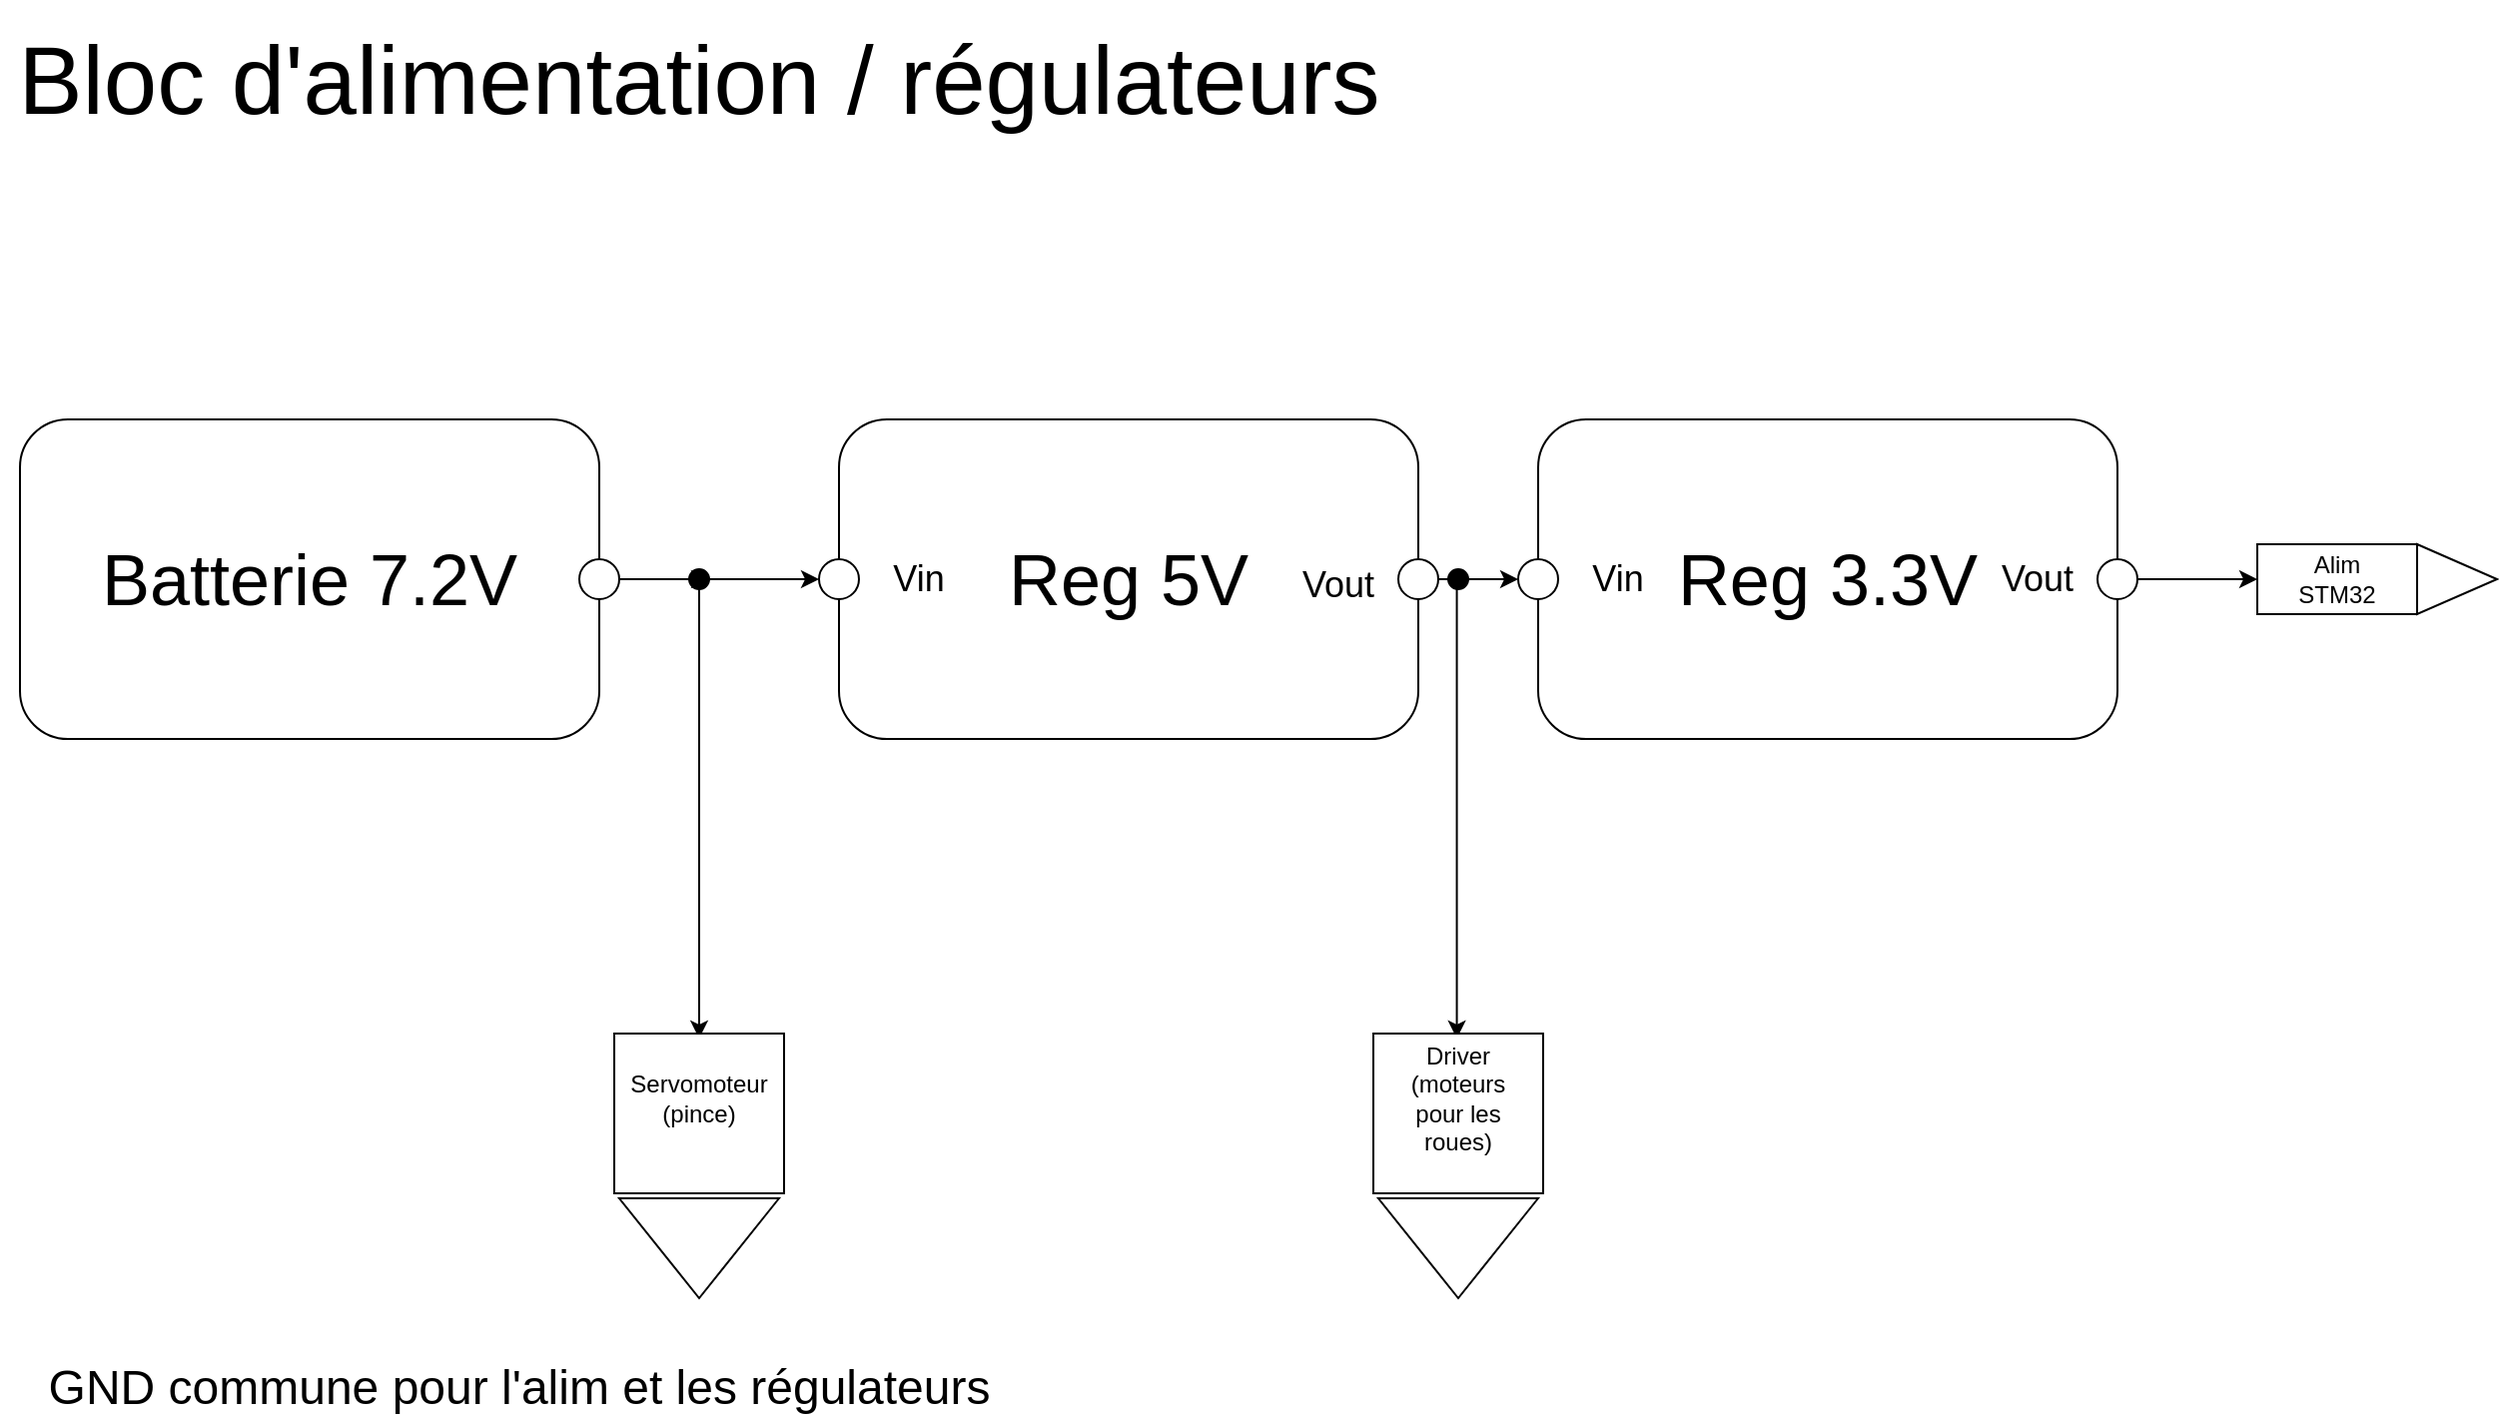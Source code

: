 <mxfile version="20.3.7" type="device"><diagram id="3C4BTzKw4mH43jC1ddBI" name="Page-1"><mxGraphModel dx="1826" dy="781" grid="1" gridSize="10" guides="1" tooltips="1" connect="1" arrows="1" fold="1" page="1" pageScale="1" pageWidth="1500" pageHeight="1169" math="0" shadow="0"><root><mxCell id="0"/><mxCell id="1" parent="0"/><mxCell id="SovU_W7qSeXK1-kQtaak-1" style="edgeStyle=orthogonalEdgeStyle;rounded=0;orthogonalLoop=1;jettySize=auto;html=1;entryX=0;entryY=0.5;entryDx=0;entryDy=0;startArrow=none;" parent="1" source="SovU_W7qSeXK1-kQtaak-20" target="SovU_W7qSeXK1-kQtaak-5" edge="1"><mxGeometry relative="1" as="geometry"/></mxCell><mxCell id="SovU_W7qSeXK1-kQtaak-2" value="" style="rounded=1;whiteSpace=wrap;html=1;" parent="1" vertex="1"><mxGeometry x="40" y="230" width="290" height="160" as="geometry"/></mxCell><mxCell id="SovU_W7qSeXK1-kQtaak-3" value="" style="rounded=1;whiteSpace=wrap;html=1;" parent="1" vertex="1"><mxGeometry x="450" y="230" width="290" height="160" as="geometry"/></mxCell><mxCell id="SovU_W7qSeXK1-kQtaak-4" value="" style="ellipse;whiteSpace=wrap;html=1;aspect=fixed;" parent="1" vertex="1"><mxGeometry x="320" y="300" width="20" height="20" as="geometry"/></mxCell><mxCell id="SovU_W7qSeXK1-kQtaak-5" value="" style="ellipse;whiteSpace=wrap;html=1;aspect=fixed;" parent="1" vertex="1"><mxGeometry x="440" y="300" width="20" height="20" as="geometry"/></mxCell><mxCell id="SovU_W7qSeXK1-kQtaak-6" style="edgeStyle=orthogonalEdgeStyle;rounded=0;orthogonalLoop=1;jettySize=auto;html=1;exitX=1;exitY=0.5;exitDx=0;exitDy=0;entryX=0;entryY=0.5;entryDx=0;entryDy=0;" parent="1" source="SovU_W7qSeXK1-kQtaak-7" target="SovU_W7qSeXK1-kQtaak-9" edge="1"><mxGeometry relative="1" as="geometry"/></mxCell><mxCell id="SovU_W7qSeXK1-kQtaak-7" value="" style="ellipse;whiteSpace=wrap;html=1;aspect=fixed;" parent="1" vertex="1"><mxGeometry x="730" y="300" width="20" height="20" as="geometry"/></mxCell><mxCell id="SovU_W7qSeXK1-kQtaak-8" value="" style="rounded=1;whiteSpace=wrap;html=1;" parent="1" vertex="1"><mxGeometry x="800" y="230" width="290" height="160" as="geometry"/></mxCell><mxCell id="SovU_W7qSeXK1-kQtaak-9" value="" style="ellipse;whiteSpace=wrap;html=1;aspect=fixed;" parent="1" vertex="1"><mxGeometry x="790" y="300" width="20" height="20" as="geometry"/></mxCell><mxCell id="SovU_W7qSeXK1-kQtaak-10" style="edgeStyle=orthogonalEdgeStyle;rounded=0;orthogonalLoop=1;jettySize=auto;html=1;exitX=1;exitY=0.5;exitDx=0;exitDy=0;entryX=0;entryY=0.5;entryDx=0;entryDy=0;" parent="1" source="SovU_W7qSeXK1-kQtaak-11" target="SovU_W7qSeXK1-kQtaak-12" edge="1"><mxGeometry relative="1" as="geometry"/></mxCell><mxCell id="SovU_W7qSeXK1-kQtaak-11" value="" style="ellipse;whiteSpace=wrap;html=1;aspect=fixed;" parent="1" vertex="1"><mxGeometry x="1080" y="300" width="20" height="20" as="geometry"/></mxCell><mxCell id="SovU_W7qSeXK1-kQtaak-12" value="" style="rounded=0;whiteSpace=wrap;html=1;" parent="1" vertex="1"><mxGeometry x="1160" y="292.5" width="80" height="35" as="geometry"/></mxCell><mxCell id="SovU_W7qSeXK1-kQtaak-13" value="" style="triangle;whiteSpace=wrap;html=1;" parent="1" vertex="1"><mxGeometry x="1240" y="292.5" width="40" height="35" as="geometry"/></mxCell><mxCell id="SovU_W7qSeXK1-kQtaak-14" value="Alim STM32" style="text;html=1;strokeColor=none;fillColor=none;align=center;verticalAlign=middle;whiteSpace=wrap;rounded=0;" parent="1" vertex="1"><mxGeometry x="1170" y="295" width="60" height="30" as="geometry"/></mxCell><mxCell id="SovU_W7qSeXK1-kQtaak-15" value="&lt;font style=&quot;font-size: 36px;&quot;&gt;Batterie 7.2V&lt;/font&gt;" style="text;html=1;strokeColor=none;fillColor=none;align=center;verticalAlign=middle;whiteSpace=wrap;rounded=0;" parent="1" vertex="1"><mxGeometry x="70" y="277.5" width="230" height="65" as="geometry"/></mxCell><mxCell id="SovU_W7qSeXK1-kQtaak-16" value="&lt;font style=&quot;font-size: 36px;&quot;&gt;Reg 5V&lt;/font&gt;" style="text;html=1;strokeColor=none;fillColor=none;align=center;verticalAlign=middle;whiteSpace=wrap;rounded=0;" parent="1" vertex="1"><mxGeometry x="480" y="277.5" width="230" height="65" as="geometry"/></mxCell><mxCell id="SovU_W7qSeXK1-kQtaak-17" value="&lt;font style=&quot;font-size: 36px;&quot;&gt;Reg 3.3V&lt;/font&gt;" style="text;html=1;strokeColor=none;fillColor=none;align=center;verticalAlign=middle;whiteSpace=wrap;rounded=0;" parent="1" vertex="1"><mxGeometry x="830" y="277.5" width="230" height="65" as="geometry"/></mxCell><mxCell id="SovU_W7qSeXK1-kQtaak-18" value="" style="endArrow=none;html=1;rounded=0;fontSize=36;startArrow=none;" parent="1" source="SovU_W7qSeXK1-kQtaak-19" edge="1"><mxGeometry width="50" height="50" relative="1" as="geometry"><mxPoint x="760" y="500" as="sourcePoint"/><mxPoint x="760" y="310" as="targetPoint"/></mxGeometry></mxCell><mxCell id="SovU_W7qSeXK1-kQtaak-19" value="" style="ellipse;whiteSpace=wrap;html=1;aspect=fixed;fontSize=36;fillColor=#000000;" parent="1" vertex="1"><mxGeometry x="755" y="305" width="10" height="10" as="geometry"/></mxCell><mxCell id="SovU_W7qSeXK1-kQtaak-20" value="" style="ellipse;whiteSpace=wrap;html=1;aspect=fixed;fontSize=36;fillColor=#000000;" parent="1" vertex="1"><mxGeometry x="375" y="305" width="10" height="10" as="geometry"/></mxCell><mxCell id="SovU_W7qSeXK1-kQtaak-21" value="" style="edgeStyle=orthogonalEdgeStyle;rounded=0;orthogonalLoop=1;jettySize=auto;html=1;entryX=0;entryY=0.5;entryDx=0;entryDy=0;endArrow=none;" parent="1" target="SovU_W7qSeXK1-kQtaak-20" edge="1"><mxGeometry relative="1" as="geometry"><mxPoint x="340" y="310" as="sourcePoint"/><mxPoint x="440" y="310" as="targetPoint"/></mxGeometry></mxCell><mxCell id="SovU_W7qSeXK1-kQtaak-22" value="Vin" style="text;html=1;strokeColor=none;fillColor=none;align=center;verticalAlign=middle;whiteSpace=wrap;rounded=0;fontSize=18;" parent="1" vertex="1"><mxGeometry x="460" y="295" width="60" height="30" as="geometry"/></mxCell><mxCell id="SovU_W7qSeXK1-kQtaak-23" value="Vin" style="text;html=1;strokeColor=none;fillColor=none;align=center;verticalAlign=middle;whiteSpace=wrap;rounded=0;fontSize=18;" parent="1" vertex="1"><mxGeometry x="810" y="295" width="60" height="30" as="geometry"/></mxCell><mxCell id="SovU_W7qSeXK1-kQtaak-24" value="Vout" style="text;html=1;strokeColor=none;fillColor=none;align=center;verticalAlign=middle;whiteSpace=wrap;rounded=0;fontSize=18;" parent="1" vertex="1"><mxGeometry x="670" y="297.5" width="60" height="30" as="geometry"/></mxCell><mxCell id="SovU_W7qSeXK1-kQtaak-25" value="Vout" style="text;html=1;strokeColor=none;fillColor=none;align=center;verticalAlign=middle;whiteSpace=wrap;rounded=0;fontSize=18;" parent="1" vertex="1"><mxGeometry x="1020" y="295" width="60" height="30" as="geometry"/></mxCell><mxCell id="SovU_W7qSeXK1-kQtaak-26" style="edgeStyle=orthogonalEdgeStyle;rounded=0;orthogonalLoop=1;jettySize=auto;html=1;exitX=0;exitY=0.5;exitDx=0;exitDy=0;entryX=1;entryY=0.5;entryDx=0;entryDy=0;fontSize=18;" parent="1" source="SovU_W7qSeXK1-kQtaak-20" target="SovU_W7qSeXK1-kQtaak-20" edge="1"><mxGeometry relative="1" as="geometry"/></mxCell><mxCell id="rEL5vbgk0XZh_cyXzqKz-1" value="&lt;font style=&quot;font-size: 48px;&quot;&gt;Bloc d'alimentation / régulateurs&lt;/font&gt;" style="text;html=1;strokeColor=none;fillColor=none;align=center;verticalAlign=middle;whiteSpace=wrap;rounded=0;" parent="1" vertex="1"><mxGeometry x="30" y="20" width="700" height="80" as="geometry"/></mxCell><mxCell id="ZRjjszEhaEIEKxupyh3G-1" value="" style="endArrow=classic;html=1;rounded=0;fontSize=48;exitX=0.5;exitY=1;exitDx=0;exitDy=0;strokeColor=#000000;" edge="1" parent="1" source="SovU_W7qSeXK1-kQtaak-20"><mxGeometry width="50" height="50" relative="1" as="geometry"><mxPoint x="620" y="290" as="sourcePoint"/><mxPoint x="380" y="540" as="targetPoint"/></mxGeometry></mxCell><mxCell id="ZRjjszEhaEIEKxupyh3G-2" value="" style="endArrow=classic;html=1;rounded=0;fontSize=48;exitX=0.5;exitY=1;exitDx=0;exitDy=0;strokeColor=#000000;" edge="1" parent="1"><mxGeometry width="50" height="50" relative="1" as="geometry"><mxPoint x="759.29" y="315" as="sourcePoint"/><mxPoint x="759.29" y="540" as="targetPoint"/></mxGeometry></mxCell><mxCell id="ZRjjszEhaEIEKxupyh3G-3" value="" style="rounded=0;whiteSpace=wrap;html=1;rotation=90;" vertex="1" parent="1"><mxGeometry x="340" y="535" width="80" height="85" as="geometry"/></mxCell><mxCell id="ZRjjszEhaEIEKxupyh3G-4" value="" style="triangle;whiteSpace=wrap;html=1;direction=south;" vertex="1" parent="1"><mxGeometry x="340" y="620" width="80" height="50" as="geometry"/></mxCell><mxCell id="ZRjjszEhaEIEKxupyh3G-5" value="&lt;font style=&quot;font-size: 12px;&quot;&gt;Servomoteur&lt;br&gt;(pince)&lt;/font&gt;" style="text;html=1;strokeColor=none;fillColor=none;align=center;verticalAlign=middle;whiteSpace=wrap;rounded=0;" vertex="1" parent="1"><mxGeometry x="350" y="555" width="60" height="30" as="geometry"/></mxCell><mxCell id="ZRjjszEhaEIEKxupyh3G-7" value="" style="rounded=0;whiteSpace=wrap;html=1;rotation=90;" vertex="1" parent="1"><mxGeometry x="720" y="535" width="80" height="85" as="geometry"/></mxCell><mxCell id="ZRjjszEhaEIEKxupyh3G-8" value="" style="triangle;whiteSpace=wrap;html=1;direction=south;" vertex="1" parent="1"><mxGeometry x="720" y="620" width="80" height="50" as="geometry"/></mxCell><mxCell id="ZRjjszEhaEIEKxupyh3G-9" value="Driver&lt;br&gt;(moteurs pour les roues)" style="text;html=1;strokeColor=none;fillColor=none;align=center;verticalAlign=middle;whiteSpace=wrap;rounded=0;" vertex="1" parent="1"><mxGeometry x="730" y="555" width="60" height="30" as="geometry"/></mxCell><mxCell id="ZRjjszEhaEIEKxupyh3G-10" value="&lt;font style=&quot;font-size: 24px;&quot;&gt;GND commune pour l'alim et les régulateurs&lt;/font&gt;" style="text;html=1;strokeColor=none;fillColor=none;align=center;verticalAlign=middle;whiteSpace=wrap;rounded=0;fontSize=12;" vertex="1" parent="1"><mxGeometry x="40" y="700" width="500" height="30" as="geometry"/></mxCell></root></mxGraphModel></diagram></mxfile>